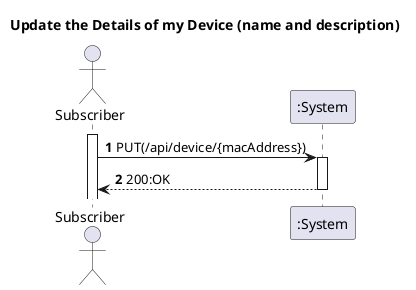 @startuml
'https://plantuml.com/sequence-diagram

title Update the Details of my Device (name and description)

autoactivate on
autonumber

actor "Subscriber" as Subscription
participant ":System" as System

activate Subscription

Subscription -> System: PUT(/api/device/{macAddress})
System --> Subscription: 200:OK

@enduml